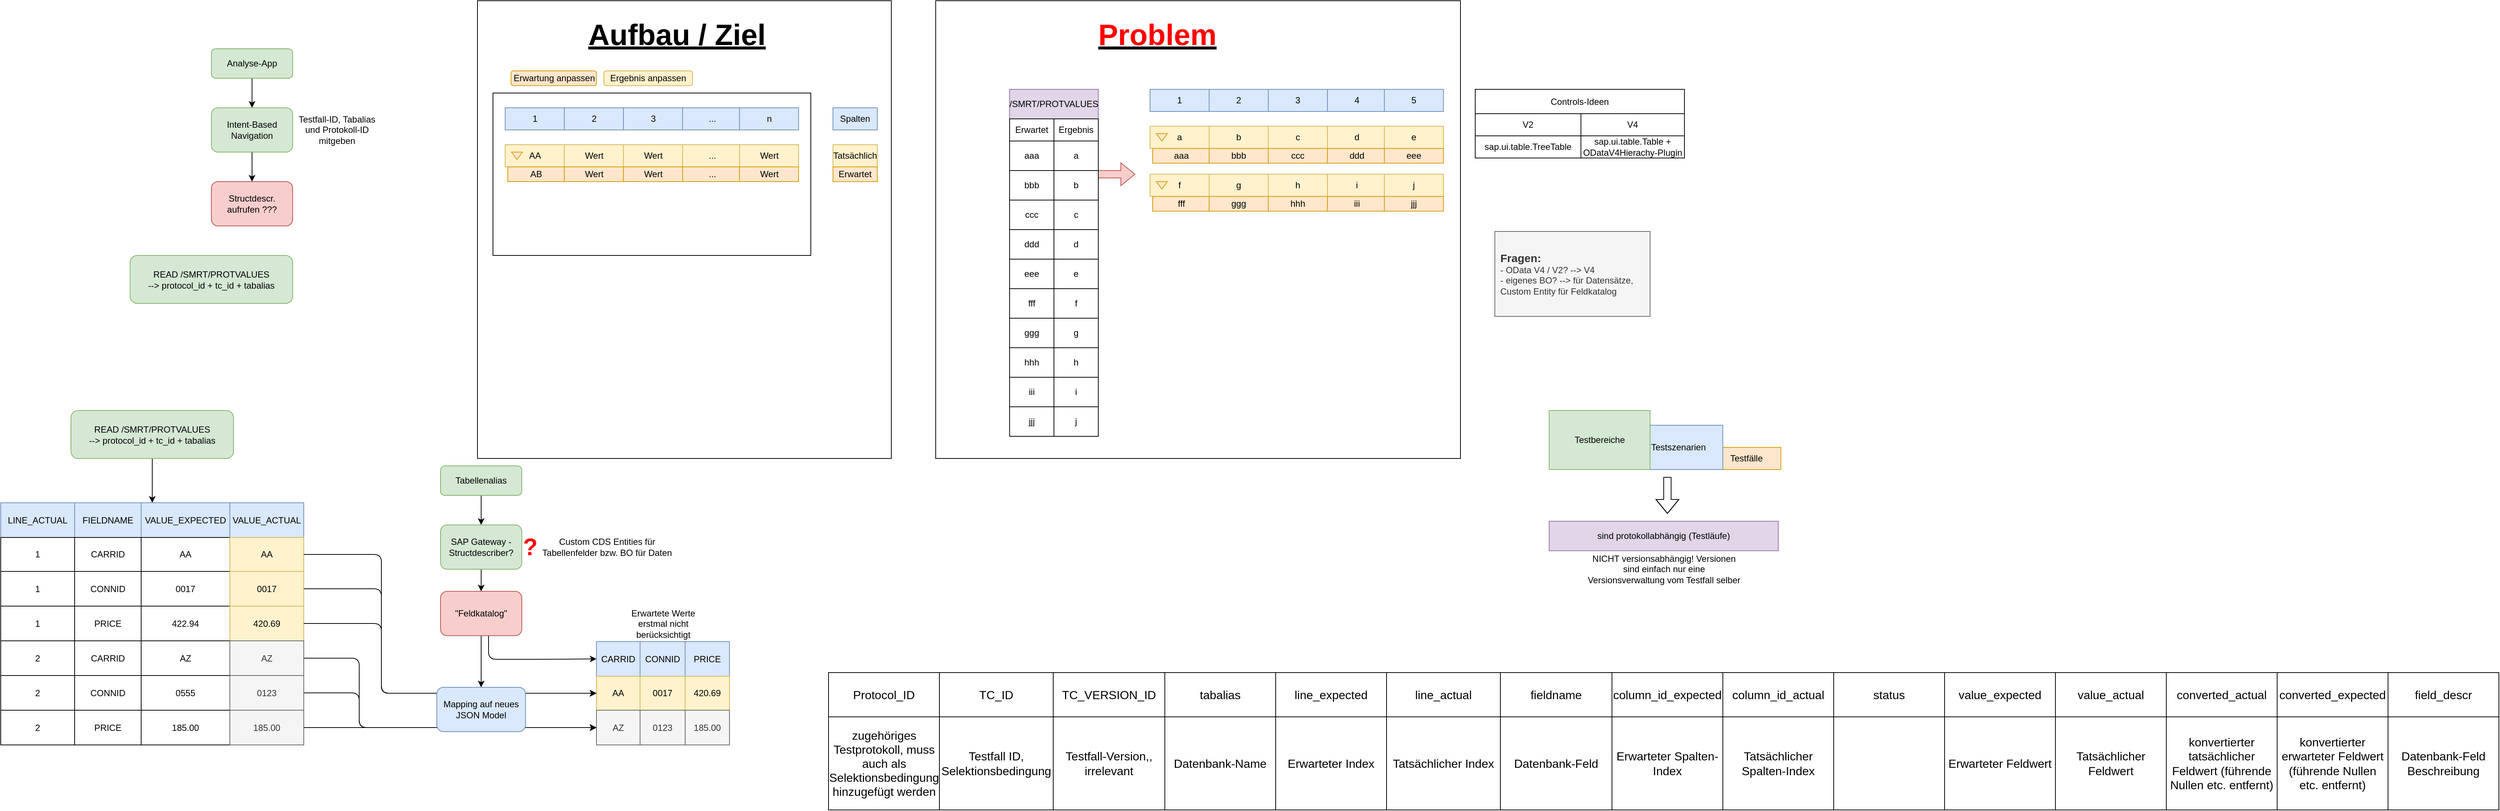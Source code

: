 <mxfile version="28.2.8">
  <diagram name="Seite-1" id="lBMEEyc_BJLMuaJKhjvF">
    <mxGraphModel dx="864" dy="454" grid="1" gridSize="10" guides="1" tooltips="1" connect="1" arrows="1" fold="1" page="1" pageScale="1" pageWidth="827" pageHeight="1169" math="0" shadow="0">
      <root>
        <mxCell id="0" />
        <mxCell id="1" parent="0" />
        <mxCell id="tQHxq5KzASbdz7qVQXqO-63" value="" style="rounded=0;whiteSpace=wrap;html=1;" parent="1" vertex="1">
          <mxGeometry x="1320" y="80" width="710" height="620" as="geometry" />
        </mxCell>
        <mxCell id="tQHxq5KzASbdz7qVQXqO-61" value="" style="rounded=0;whiteSpace=wrap;html=1;" parent="1" vertex="1">
          <mxGeometry x="700" y="80" width="560" height="620" as="geometry" />
        </mxCell>
        <mxCell id="nAWwZKMb3a22kS9MdofH-3" style="edgeStyle=orthogonalEdgeStyle;rounded=0;orthogonalLoop=1;jettySize=auto;html=1;" parent="1" source="nAWwZKMb3a22kS9MdofH-1" target="nAWwZKMb3a22kS9MdofH-2" edge="1">
          <mxGeometry relative="1" as="geometry" />
        </mxCell>
        <mxCell id="nAWwZKMb3a22kS9MdofH-1" value="Analyse-App" style="rounded=1;whiteSpace=wrap;html=1;fillColor=#d5e8d4;strokeColor=#82b366;" parent="1" vertex="1">
          <mxGeometry x="340" y="145" width="110" height="40" as="geometry" />
        </mxCell>
        <mxCell id="nAWwZKMb3a22kS9MdofH-5" style="edgeStyle=orthogonalEdgeStyle;rounded=0;orthogonalLoop=1;jettySize=auto;html=1;" parent="1" source="nAWwZKMb3a22kS9MdofH-2" target="nAWwZKMb3a22kS9MdofH-4" edge="1">
          <mxGeometry relative="1" as="geometry" />
        </mxCell>
        <mxCell id="nAWwZKMb3a22kS9MdofH-2" value="Intent-Based Navigation" style="rounded=1;whiteSpace=wrap;html=1;fillColor=#d5e8d4;strokeColor=#82b366;" parent="1" vertex="1">
          <mxGeometry x="340" y="225" width="110" height="60" as="geometry" />
        </mxCell>
        <mxCell id="nAWwZKMb3a22kS9MdofH-4" value="Structdescr. aufrufen ???" style="rounded=1;whiteSpace=wrap;html=1;fillColor=#f8cecc;strokeColor=#b85450;" parent="1" vertex="1">
          <mxGeometry x="340" y="325" width="110" height="60" as="geometry" />
        </mxCell>
        <mxCell id="nAWwZKMb3a22kS9MdofH-6" value="READ /SMRT/PROTVALUES&lt;div&gt;--&amp;gt; protocol_id + tc_id + tabalias&lt;/div&gt;" style="rounded=1;whiteSpace=wrap;html=1;fillColor=#d5e8d4;strokeColor=#82b366;" parent="1" vertex="1">
          <mxGeometry x="230" y="425" width="220" height="65" as="geometry" />
        </mxCell>
        <mxCell id="nAWwZKMb3a22kS9MdofH-8" value="" style="rounded=0;whiteSpace=wrap;html=1;" parent="1" vertex="1">
          <mxGeometry x="721" y="205" width="430" height="220" as="geometry" />
        </mxCell>
        <mxCell id="nAWwZKMb3a22kS9MdofH-9" value="1" style="rounded=0;whiteSpace=wrap;html=1;fillColor=#dae8fc;strokeColor=#6c8ebf;" parent="1" vertex="1">
          <mxGeometry x="737.5" y="225" width="80" height="30" as="geometry" />
        </mxCell>
        <mxCell id="nAWwZKMb3a22kS9MdofH-10" value="2" style="rounded=0;whiteSpace=wrap;html=1;fillColor=#dae8fc;strokeColor=#6c8ebf;" parent="1" vertex="1">
          <mxGeometry x="817.5" y="225" width="80" height="30" as="geometry" />
        </mxCell>
        <mxCell id="nAWwZKMb3a22kS9MdofH-11" value="3" style="rounded=0;whiteSpace=wrap;html=1;fillColor=#dae8fc;strokeColor=#6c8ebf;" parent="1" vertex="1">
          <mxGeometry x="897.5" y="225" width="80" height="30" as="geometry" />
        </mxCell>
        <mxCell id="nAWwZKMb3a22kS9MdofH-12" value="..." style="rounded=0;whiteSpace=wrap;html=1;fillColor=#dae8fc;strokeColor=#6c8ebf;" parent="1" vertex="1">
          <mxGeometry x="977.5" y="225" width="80" height="30" as="geometry" />
        </mxCell>
        <mxCell id="nAWwZKMb3a22kS9MdofH-13" value="n" style="rounded=0;whiteSpace=wrap;html=1;fillColor=#dae8fc;strokeColor=#6c8ebf;" parent="1" vertex="1">
          <mxGeometry x="1054.5" y="225" width="80" height="30" as="geometry" />
        </mxCell>
        <mxCell id="nAWwZKMb3a22kS9MdofH-14" value="Spalten" style="text;html=1;whiteSpace=wrap;strokeColor=#6c8ebf;fillColor=#dae8fc;align=center;verticalAlign=middle;rounded=0;" parent="1" vertex="1">
          <mxGeometry x="1181" y="225" width="60" height="30" as="geometry" />
        </mxCell>
        <mxCell id="nAWwZKMb3a22kS9MdofH-16" value="AA" style="rounded=0;whiteSpace=wrap;html=1;fillColor=#fff2cc;strokeColor=#d6b656;" parent="1" vertex="1">
          <mxGeometry x="737.5" y="275" width="80" height="30" as="geometry" />
        </mxCell>
        <mxCell id="nAWwZKMb3a22kS9MdofH-17" value="Wert" style="rounded=0;whiteSpace=wrap;html=1;fillColor=#fff2cc;strokeColor=#d6b656;" parent="1" vertex="1">
          <mxGeometry x="817.5" y="275" width="80" height="30" as="geometry" />
        </mxCell>
        <mxCell id="nAWwZKMb3a22kS9MdofH-18" value="Wert" style="rounded=0;whiteSpace=wrap;html=1;fillColor=#fff2cc;strokeColor=#d6b656;" parent="1" vertex="1">
          <mxGeometry x="897.5" y="275" width="80" height="30" as="geometry" />
        </mxCell>
        <mxCell id="nAWwZKMb3a22kS9MdofH-21" value="..." style="rounded=0;whiteSpace=wrap;html=1;fillColor=#fff2cc;strokeColor=#d6b656;" parent="1" vertex="1">
          <mxGeometry x="977.5" y="275" width="80" height="30" as="geometry" />
        </mxCell>
        <mxCell id="nAWwZKMb3a22kS9MdofH-22" value="Wert" style="rounded=0;whiteSpace=wrap;html=1;fillColor=#fff2cc;strokeColor=#d6b656;" parent="1" vertex="1">
          <mxGeometry x="1054.5" y="275" width="80" height="30" as="geometry" />
        </mxCell>
        <mxCell id="nAWwZKMb3a22kS9MdofH-24" value="AB" style="rounded=0;whiteSpace=wrap;html=1;fillColor=#ffe6cc;strokeColor=#d79b00;" parent="1" vertex="1">
          <mxGeometry x="741" y="305" width="76.5" height="20" as="geometry" />
        </mxCell>
        <mxCell id="nAWwZKMb3a22kS9MdofH-25" value="Wert" style="rounded=0;whiteSpace=wrap;html=1;fillColor=#ffe6cc;strokeColor=#d79b00;" parent="1" vertex="1">
          <mxGeometry x="817.5" y="305" width="80" height="20" as="geometry" />
        </mxCell>
        <mxCell id="nAWwZKMb3a22kS9MdofH-26" value="Wert" style="rounded=0;whiteSpace=wrap;html=1;fillColor=#ffe6cc;strokeColor=#d79b00;" parent="1" vertex="1">
          <mxGeometry x="897.5" y="305" width="80" height="20" as="geometry" />
        </mxCell>
        <mxCell id="nAWwZKMb3a22kS9MdofH-27" value="..." style="rounded=0;whiteSpace=wrap;html=1;fillColor=#ffe6cc;strokeColor=#d79b00;" parent="1" vertex="1">
          <mxGeometry x="977.5" y="305" width="80" height="20" as="geometry" />
        </mxCell>
        <mxCell id="nAWwZKMb3a22kS9MdofH-28" value="Wert" style="rounded=0;whiteSpace=wrap;html=1;fillColor=#ffe6cc;strokeColor=#d79b00;" parent="1" vertex="1">
          <mxGeometry x="1054.5" y="305" width="80" height="20" as="geometry" />
        </mxCell>
        <mxCell id="nAWwZKMb3a22kS9MdofH-29" value="" style="triangle;whiteSpace=wrap;html=1;rotation=90;fillColor=#ffe6cc;strokeColor=#d79b00;" parent="1" vertex="1">
          <mxGeometry x="748.5" y="282.5" width="10" height="15" as="geometry" />
        </mxCell>
        <mxCell id="nAWwZKMb3a22kS9MdofH-30" value="Tatsächlich" style="rounded=0;whiteSpace=wrap;html=1;fillColor=#fff2cc;strokeColor=#d6b656;" parent="1" vertex="1">
          <mxGeometry x="1181" y="275" width="60" height="30" as="geometry" />
        </mxCell>
        <mxCell id="nAWwZKMb3a22kS9MdofH-31" value="Erwartet" style="rounded=0;whiteSpace=wrap;html=1;fillColor=#ffe6cc;strokeColor=#d79b00;" parent="1" vertex="1">
          <mxGeometry x="1181" y="305" width="60" height="20" as="geometry" />
        </mxCell>
        <mxCell id="Tf0pKiQDm-MoqfeCtS7O-1" value="Erwartung anpassen" style="rounded=1;whiteSpace=wrap;html=1;fillColor=#ffe6cc;strokeColor=#d79b00;" parent="1" vertex="1">
          <mxGeometry x="745.5" y="175" width="115.5" height="20" as="geometry" />
        </mxCell>
        <mxCell id="Tf0pKiQDm-MoqfeCtS7O-2" value="Ergebnis anpassen" style="rounded=1;whiteSpace=wrap;html=1;fillColor=#fff2cc;strokeColor=#d6b656;" parent="1" vertex="1">
          <mxGeometry x="871" y="175" width="120" height="20" as="geometry" />
        </mxCell>
        <mxCell id="tQHxq5KzASbdz7qVQXqO-1" value="Testfälle" style="rounded=0;whiteSpace=wrap;html=1;fillColor=#ffe6cc;strokeColor=#d79b00;" parent="1" vertex="1">
          <mxGeometry x="2370" y="685" width="93.5" height="30" as="geometry" />
        </mxCell>
        <mxCell id="tQHxq5KzASbdz7qVQXqO-2" value="Testszenarien" style="rounded=0;whiteSpace=wrap;html=1;fillColor=#dae8fc;strokeColor=#6c8ebf;" parent="1" vertex="1">
          <mxGeometry x="2265" y="655" width="120" height="60" as="geometry" />
        </mxCell>
        <mxCell id="tQHxq5KzASbdz7qVQXqO-3" value="Testbereiche" style="rounded=0;whiteSpace=wrap;html=1;labelPosition=center;verticalLabelPosition=middle;align=center;verticalAlign=middle;fillColor=#d5e8d4;strokeColor=#82b366;" parent="1" vertex="1">
          <mxGeometry x="2150" y="635" width="136.5" height="80" as="geometry" />
        </mxCell>
        <mxCell id="tQHxq5KzASbdz7qVQXqO-4" value="sind protokollabhängig (Testläufe)" style="rounded=0;whiteSpace=wrap;html=1;fillColor=#e1d5e7;strokeColor=#9673a6;" parent="1" vertex="1">
          <mxGeometry x="2150" y="785" width="310" height="40" as="geometry" />
        </mxCell>
        <mxCell id="tQHxq5KzASbdz7qVQXqO-6" value="" style="shape=flexArrow;endArrow=classic;html=1;rounded=0;" parent="1" edge="1">
          <mxGeometry width="50" height="50" relative="1" as="geometry">
            <mxPoint x="2310" y="725" as="sourcePoint" />
            <mxPoint x="2310" y="775" as="targetPoint" />
            <Array as="points">
              <mxPoint x="2310" y="745" />
            </Array>
          </mxGeometry>
        </mxCell>
        <mxCell id="tQHxq5KzASbdz7qVQXqO-7" value="Testfall-ID, Tabalias und Protokoll-ID mitgeben" style="text;html=1;whiteSpace=wrap;strokeColor=none;fillColor=none;align=center;verticalAlign=middle;rounded=0;" parent="1" vertex="1">
          <mxGeometry x="450" y="235" width="120" height="40" as="geometry" />
        </mxCell>
        <mxCell id="tQHxq5KzASbdz7qVQXqO-13" value="aaa" style="rounded=0;whiteSpace=wrap;html=1;" parent="1" vertex="1">
          <mxGeometry x="1420" y="270" width="60" height="40" as="geometry" />
        </mxCell>
        <mxCell id="tQHxq5KzASbdz7qVQXqO-23" value="/SMRT/PROTVALUES" style="rounded=0;whiteSpace=wrap;html=1;fillColor=#e1d5e7;strokeColor=#9673a6;" parent="1" vertex="1">
          <mxGeometry x="1420" y="200" width="120" height="40" as="geometry" />
        </mxCell>
        <mxCell id="tQHxq5KzASbdz7qVQXqO-24" value="1" style="rounded=0;whiteSpace=wrap;html=1;fillColor=#dae8fc;strokeColor=#6c8ebf;" parent="1" vertex="1">
          <mxGeometry x="1610" y="200" width="80" height="30" as="geometry" />
        </mxCell>
        <mxCell id="tQHxq5KzASbdz7qVQXqO-25" value="2" style="rounded=0;whiteSpace=wrap;html=1;fillColor=#dae8fc;strokeColor=#6c8ebf;" parent="1" vertex="1">
          <mxGeometry x="1690" y="200" width="80" height="30" as="geometry" />
        </mxCell>
        <mxCell id="tQHxq5KzASbdz7qVQXqO-26" value="3" style="rounded=0;whiteSpace=wrap;html=1;fillColor=#dae8fc;strokeColor=#6c8ebf;" parent="1" vertex="1">
          <mxGeometry x="1770" y="200" width="80" height="30" as="geometry" />
        </mxCell>
        <mxCell id="tQHxq5KzASbdz7qVQXqO-27" value="4" style="rounded=0;whiteSpace=wrap;html=1;fillColor=#dae8fc;strokeColor=#6c8ebf;" parent="1" vertex="1">
          <mxGeometry x="1850" y="200" width="80" height="30" as="geometry" />
        </mxCell>
        <mxCell id="tQHxq5KzASbdz7qVQXqO-28" value="5" style="rounded=0;whiteSpace=wrap;html=1;fillColor=#dae8fc;strokeColor=#6c8ebf;" parent="1" vertex="1">
          <mxGeometry x="1927" y="200" width="80" height="30" as="geometry" />
        </mxCell>
        <mxCell id="tQHxq5KzASbdz7qVQXqO-29" value="a" style="rounded=0;whiteSpace=wrap;html=1;fillColor=#fff2cc;strokeColor=#d6b656;" parent="1" vertex="1">
          <mxGeometry x="1610" y="250" width="80" height="30" as="geometry" />
        </mxCell>
        <mxCell id="tQHxq5KzASbdz7qVQXqO-30" value="b" style="rounded=0;whiteSpace=wrap;html=1;fillColor=#fff2cc;strokeColor=#d6b656;" parent="1" vertex="1">
          <mxGeometry x="1690" y="250" width="80" height="30" as="geometry" />
        </mxCell>
        <mxCell id="tQHxq5KzASbdz7qVQXqO-31" value="c" style="rounded=0;whiteSpace=wrap;html=1;fillColor=#fff2cc;strokeColor=#d6b656;" parent="1" vertex="1">
          <mxGeometry x="1770" y="250" width="80" height="30" as="geometry" />
        </mxCell>
        <mxCell id="tQHxq5KzASbdz7qVQXqO-32" value="d" style="rounded=0;whiteSpace=wrap;html=1;fillColor=#fff2cc;strokeColor=#d6b656;" parent="1" vertex="1">
          <mxGeometry x="1850" y="250" width="80" height="30" as="geometry" />
        </mxCell>
        <mxCell id="tQHxq5KzASbdz7qVQXqO-33" value="e" style="rounded=0;whiteSpace=wrap;html=1;fillColor=#fff2cc;strokeColor=#d6b656;" parent="1" vertex="1">
          <mxGeometry x="1927" y="250" width="80" height="30" as="geometry" />
        </mxCell>
        <mxCell id="tQHxq5KzASbdz7qVQXqO-34" value="aaa" style="rounded=0;whiteSpace=wrap;html=1;fillColor=#ffe6cc;strokeColor=#d79b00;" parent="1" vertex="1">
          <mxGeometry x="1613.5" y="280" width="76.5" height="20" as="geometry" />
        </mxCell>
        <mxCell id="tQHxq5KzASbdz7qVQXqO-35" value="bbb" style="rounded=0;whiteSpace=wrap;html=1;fillColor=#ffe6cc;strokeColor=#d79b00;" parent="1" vertex="1">
          <mxGeometry x="1690" y="280" width="80" height="20" as="geometry" />
        </mxCell>
        <mxCell id="tQHxq5KzASbdz7qVQXqO-36" value="ccc" style="rounded=0;whiteSpace=wrap;html=1;fillColor=#ffe6cc;strokeColor=#d79b00;" parent="1" vertex="1">
          <mxGeometry x="1770" y="280" width="80" height="20" as="geometry" />
        </mxCell>
        <mxCell id="tQHxq5KzASbdz7qVQXqO-37" value="ddd" style="rounded=0;whiteSpace=wrap;html=1;fillColor=#ffe6cc;strokeColor=#d79b00;" parent="1" vertex="1">
          <mxGeometry x="1850" y="280" width="80" height="20" as="geometry" />
        </mxCell>
        <mxCell id="tQHxq5KzASbdz7qVQXqO-38" value="eee" style="rounded=0;whiteSpace=wrap;html=1;fillColor=#ffe6cc;strokeColor=#d79b00;" parent="1" vertex="1">
          <mxGeometry x="1927" y="280" width="80" height="20" as="geometry" />
        </mxCell>
        <mxCell id="tQHxq5KzASbdz7qVQXqO-39" value="" style="triangle;whiteSpace=wrap;html=1;rotation=90;fillColor=#ffe6cc;strokeColor=#d79b00;" parent="1" vertex="1">
          <mxGeometry x="1621" y="257.5" width="10" height="15" as="geometry" />
        </mxCell>
        <mxCell id="tQHxq5KzASbdz7qVQXqO-40" value="f" style="rounded=0;whiteSpace=wrap;html=1;fillColor=#fff2cc;strokeColor=#d6b656;" parent="1" vertex="1">
          <mxGeometry x="1610" y="315" width="80" height="30" as="geometry" />
        </mxCell>
        <mxCell id="tQHxq5KzASbdz7qVQXqO-41" value="g" style="rounded=0;whiteSpace=wrap;html=1;fillColor=#fff2cc;strokeColor=#d6b656;" parent="1" vertex="1">
          <mxGeometry x="1690" y="315" width="80" height="30" as="geometry" />
        </mxCell>
        <mxCell id="tQHxq5KzASbdz7qVQXqO-42" value="h" style="rounded=0;whiteSpace=wrap;html=1;fillColor=#fff2cc;strokeColor=#d6b656;" parent="1" vertex="1">
          <mxGeometry x="1770" y="315" width="80" height="30" as="geometry" />
        </mxCell>
        <mxCell id="tQHxq5KzASbdz7qVQXqO-43" value="i" style="rounded=0;whiteSpace=wrap;html=1;fillColor=#fff2cc;strokeColor=#d6b656;" parent="1" vertex="1">
          <mxGeometry x="1850" y="315" width="80" height="30" as="geometry" />
        </mxCell>
        <mxCell id="tQHxq5KzASbdz7qVQXqO-44" value="j" style="rounded=0;whiteSpace=wrap;html=1;fillColor=#fff2cc;strokeColor=#d6b656;" parent="1" vertex="1">
          <mxGeometry x="1927" y="315" width="80" height="30" as="geometry" />
        </mxCell>
        <mxCell id="tQHxq5KzASbdz7qVQXqO-45" value="fff" style="rounded=0;whiteSpace=wrap;html=1;fillColor=#ffe6cc;strokeColor=#d79b00;" parent="1" vertex="1">
          <mxGeometry x="1613.5" y="345" width="76.5" height="20" as="geometry" />
        </mxCell>
        <mxCell id="tQHxq5KzASbdz7qVQXqO-46" value="ggg" style="rounded=0;whiteSpace=wrap;html=1;fillColor=#ffe6cc;strokeColor=#d79b00;" parent="1" vertex="1">
          <mxGeometry x="1690" y="345" width="80" height="20" as="geometry" />
        </mxCell>
        <mxCell id="tQHxq5KzASbdz7qVQXqO-47" value="hhh" style="rounded=0;whiteSpace=wrap;html=1;fillColor=#ffe6cc;strokeColor=#d79b00;" parent="1" vertex="1">
          <mxGeometry x="1770" y="345" width="80" height="20" as="geometry" />
        </mxCell>
        <mxCell id="tQHxq5KzASbdz7qVQXqO-48" value="iii" style="rounded=0;whiteSpace=wrap;html=1;fillColor=#ffe6cc;strokeColor=#d79b00;" parent="1" vertex="1">
          <mxGeometry x="1850" y="345" width="80" height="20" as="geometry" />
        </mxCell>
        <mxCell id="tQHxq5KzASbdz7qVQXqO-49" value="jjj" style="rounded=0;whiteSpace=wrap;html=1;fillColor=#ffe6cc;strokeColor=#d79b00;" parent="1" vertex="1">
          <mxGeometry x="1927" y="345" width="80" height="20" as="geometry" />
        </mxCell>
        <mxCell id="tQHxq5KzASbdz7qVQXqO-50" value="" style="triangle;whiteSpace=wrap;html=1;rotation=90;fillColor=#ffe6cc;strokeColor=#d79b00;" parent="1" vertex="1">
          <mxGeometry x="1621" y="322.5" width="10" height="15" as="geometry" />
        </mxCell>
        <mxCell id="tQHxq5KzASbdz7qVQXqO-51" value="" style="shape=flexArrow;endArrow=classic;html=1;rounded=0;fillColor=#f8cecc;strokeColor=#b85450;" parent="1" edge="1">
          <mxGeometry width="50" height="50" relative="1" as="geometry">
            <mxPoint x="1530" y="315" as="sourcePoint" />
            <mxPoint x="1590" y="315" as="targetPoint" />
          </mxGeometry>
        </mxCell>
        <mxCell id="tQHxq5KzASbdz7qVQXqO-53" value="&lt;b&gt;&lt;u&gt;Aufbau / Ziel&lt;/u&gt;&lt;/b&gt;" style="text;html=1;whiteSpace=wrap;strokeColor=none;fillColor=none;align=center;verticalAlign=middle;rounded=0;fontSize=40;" parent="1" vertex="1">
          <mxGeometry x="840" y="90" width="260" height="70" as="geometry" />
        </mxCell>
        <mxCell id="tQHxq5KzASbdz7qVQXqO-57" value="NICHT versionsabhängig! Versionen sind einfach nur eine Versionsverwaltung vom Testfall selber" style="text;html=1;whiteSpace=wrap;strokeColor=none;fillColor=none;align=center;verticalAlign=middle;rounded=0;" parent="1" vertex="1">
          <mxGeometry x="2198.5" y="825" width="213" height="50" as="geometry" />
        </mxCell>
        <mxCell id="tQHxq5KzASbdz7qVQXqO-62" value="&lt;b&gt;&lt;u&gt;&lt;font style=&quot;color: rgb(255, 0, 0);&quot;&gt;Problem&lt;/font&gt;&lt;/u&gt;&lt;/b&gt;" style="text;html=1;whiteSpace=wrap;strokeColor=none;fillColor=none;align=center;verticalAlign=middle;rounded=0;fontSize=40;" parent="1" vertex="1">
          <mxGeometry x="1490" y="90" width="260" height="70" as="geometry" />
        </mxCell>
        <mxCell id="dm4QpjcQpoRG3GsXEh8C-5" value="a" style="rounded=0;whiteSpace=wrap;html=1;" parent="1" vertex="1">
          <mxGeometry x="1480" y="270" width="60" height="40" as="geometry" />
        </mxCell>
        <mxCell id="dm4QpjcQpoRG3GsXEh8C-6" value="bbb" style="rounded=0;whiteSpace=wrap;html=1;" parent="1" vertex="1">
          <mxGeometry x="1420" y="310" width="60" height="40" as="geometry" />
        </mxCell>
        <mxCell id="dm4QpjcQpoRG3GsXEh8C-7" value="b" style="rounded=0;whiteSpace=wrap;html=1;" parent="1" vertex="1">
          <mxGeometry x="1480" y="310" width="60" height="40" as="geometry" />
        </mxCell>
        <mxCell id="dm4QpjcQpoRG3GsXEh8C-8" value="ccc" style="rounded=0;whiteSpace=wrap;html=1;" parent="1" vertex="1">
          <mxGeometry x="1420" y="350" width="60" height="40" as="geometry" />
        </mxCell>
        <mxCell id="dm4QpjcQpoRG3GsXEh8C-9" value="c" style="rounded=0;whiteSpace=wrap;html=1;" parent="1" vertex="1">
          <mxGeometry x="1480" y="350" width="60" height="40" as="geometry" />
        </mxCell>
        <mxCell id="dm4QpjcQpoRG3GsXEh8C-10" value="ddd" style="rounded=0;whiteSpace=wrap;html=1;" parent="1" vertex="1">
          <mxGeometry x="1420" y="390" width="60" height="40" as="geometry" />
        </mxCell>
        <mxCell id="dm4QpjcQpoRG3GsXEh8C-11" value="d" style="rounded=0;whiteSpace=wrap;html=1;" parent="1" vertex="1">
          <mxGeometry x="1480" y="390" width="60" height="40" as="geometry" />
        </mxCell>
        <mxCell id="dm4QpjcQpoRG3GsXEh8C-12" value="eee" style="rounded=0;whiteSpace=wrap;html=1;" parent="1" vertex="1">
          <mxGeometry x="1420" y="430" width="60" height="40" as="geometry" />
        </mxCell>
        <mxCell id="dm4QpjcQpoRG3GsXEh8C-13" value="e" style="rounded=0;whiteSpace=wrap;html=1;" parent="1" vertex="1">
          <mxGeometry x="1480" y="430" width="60" height="40" as="geometry" />
        </mxCell>
        <mxCell id="dm4QpjcQpoRG3GsXEh8C-14" value="fff" style="rounded=0;whiteSpace=wrap;html=1;" parent="1" vertex="1">
          <mxGeometry x="1420" y="470" width="60" height="40" as="geometry" />
        </mxCell>
        <mxCell id="dm4QpjcQpoRG3GsXEh8C-15" value="f" style="rounded=0;whiteSpace=wrap;html=1;" parent="1" vertex="1">
          <mxGeometry x="1480" y="470" width="60" height="40" as="geometry" />
        </mxCell>
        <mxCell id="dm4QpjcQpoRG3GsXEh8C-16" value="ggg" style="rounded=0;whiteSpace=wrap;html=1;" parent="1" vertex="1">
          <mxGeometry x="1420" y="510" width="60" height="40" as="geometry" />
        </mxCell>
        <mxCell id="dm4QpjcQpoRG3GsXEh8C-17" value="g" style="rounded=0;whiteSpace=wrap;html=1;" parent="1" vertex="1">
          <mxGeometry x="1480" y="510" width="60" height="40" as="geometry" />
        </mxCell>
        <mxCell id="dm4QpjcQpoRG3GsXEh8C-18" value="hhh" style="rounded=0;whiteSpace=wrap;html=1;" parent="1" vertex="1">
          <mxGeometry x="1420" y="550" width="60" height="40" as="geometry" />
        </mxCell>
        <mxCell id="dm4QpjcQpoRG3GsXEh8C-19" value="h" style="rounded=0;whiteSpace=wrap;html=1;" parent="1" vertex="1">
          <mxGeometry x="1480" y="550" width="60" height="40" as="geometry" />
        </mxCell>
        <mxCell id="dm4QpjcQpoRG3GsXEh8C-20" value="iii" style="rounded=0;whiteSpace=wrap;html=1;" parent="1" vertex="1">
          <mxGeometry x="1420" y="590" width="60" height="40" as="geometry" />
        </mxCell>
        <mxCell id="dm4QpjcQpoRG3GsXEh8C-21" value="i" style="rounded=0;whiteSpace=wrap;html=1;" parent="1" vertex="1">
          <mxGeometry x="1480" y="590" width="60" height="40" as="geometry" />
        </mxCell>
        <mxCell id="dm4QpjcQpoRG3GsXEh8C-22" value="jjj" style="rounded=0;whiteSpace=wrap;html=1;" parent="1" vertex="1">
          <mxGeometry x="1420" y="630" width="60" height="40" as="geometry" />
        </mxCell>
        <mxCell id="dm4QpjcQpoRG3GsXEh8C-23" value="j" style="rounded=0;whiteSpace=wrap;html=1;" parent="1" vertex="1">
          <mxGeometry x="1480" y="630" width="60" height="40" as="geometry" />
        </mxCell>
        <mxCell id="dm4QpjcQpoRG3GsXEh8C-24" value="Erwartet" style="rounded=0;whiteSpace=wrap;html=1;" parent="1" vertex="1">
          <mxGeometry x="1420" y="240" width="60" height="30" as="geometry" />
        </mxCell>
        <mxCell id="dm4QpjcQpoRG3GsXEh8C-25" value="Ergebnis" style="rounded=0;whiteSpace=wrap;html=1;" parent="1" vertex="1">
          <mxGeometry x="1480" y="240" width="60" height="30" as="geometry" />
        </mxCell>
        <mxCell id="dm4QpjcQpoRG3GsXEh8C-27" value="Controls-Ideen" style="rounded=0;whiteSpace=wrap;html=1;direction=south;" parent="1" vertex="1">
          <mxGeometry x="2050" y="200" width="283" height="33" as="geometry" />
        </mxCell>
        <mxCell id="dm4QpjcQpoRG3GsXEh8C-29" value="V2" style="rounded=0;whiteSpace=wrap;html=1;" parent="1" vertex="1">
          <mxGeometry x="2050" y="233" width="143" height="30" as="geometry" />
        </mxCell>
        <mxCell id="dm4QpjcQpoRG3GsXEh8C-30" value="V4" style="rounded=0;whiteSpace=wrap;html=1;" parent="1" vertex="1">
          <mxGeometry x="2193" y="233" width="140" height="30" as="geometry" />
        </mxCell>
        <mxCell id="dm4QpjcQpoRG3GsXEh8C-32" value="sap.ui.table.TreeTable" style="rounded=0;whiteSpace=wrap;html=1;" parent="1" vertex="1">
          <mxGeometry x="2050" y="263" width="143" height="30" as="geometry" />
        </mxCell>
        <mxCell id="dm4QpjcQpoRG3GsXEh8C-33" value="sap.ui.table.Table + ODataV4Hierachy-Plugin" style="rounded=0;whiteSpace=wrap;html=1;" parent="1" vertex="1">
          <mxGeometry x="2193" y="263" width="140" height="30" as="geometry" />
        </mxCell>
        <mxCell id="dm4QpjcQpoRG3GsXEh8C-35" value="&lt;b&gt;&lt;font style=&quot;font-size: 15px;&quot;&gt;Fragen:&lt;/font&gt;&lt;/b&gt;&lt;div&gt;- OData V4 / V2? --&amp;gt; V4&lt;/div&gt;&lt;div&gt;- eigenes BO? --&amp;gt; für Datensätze, Custom Entity für Feldkatalog&lt;/div&gt;" style="text;html=1;whiteSpace=wrap;align=left;verticalAlign=middle;rounded=0;spacingLeft=5;fillColor=#f5f5f5;fontColor=#333333;strokeColor=#666666;" parent="1" vertex="1">
          <mxGeometry x="2076.5" y="392.5" width="210" height="115" as="geometry" />
        </mxCell>
        <mxCell id="dm4QpjcQpoRG3GsXEh8C-40" value="" style="childLayout=tableLayout;recursiveResize=0;shadow=0;fillColor=none;" parent="1" vertex="1">
          <mxGeometry x="55" y="760" width="410" height="328" as="geometry" />
        </mxCell>
        <mxCell id="dm4QpjcQpoRG3GsXEh8C-41" value="" style="shape=tableRow;horizontal=0;startSize=0;swimlaneHead=0;swimlaneBody=0;top=0;left=0;bottom=0;right=0;dropTarget=0;collapsible=0;recursiveResize=0;expand=0;fontStyle=0;fillColor=#dae8fc;strokeColor=#6c8ebf;" parent="dm4QpjcQpoRG3GsXEh8C-40" vertex="1">
          <mxGeometry width="410" height="47" as="geometry" />
        </mxCell>
        <mxCell id="dm4QpjcQpoRG3GsXEh8C-42" value="LINE_ACTUAL" style="connectable=0;recursiveResize=0;strokeColor=#6c8ebf;fillColor=#dae8fc;align=center;whiteSpace=wrap;html=1;" parent="dm4QpjcQpoRG3GsXEh8C-41" vertex="1">
          <mxGeometry width="100" height="47" as="geometry">
            <mxRectangle width="100" height="47" as="alternateBounds" />
          </mxGeometry>
        </mxCell>
        <mxCell id="dm4QpjcQpoRG3GsXEh8C-43" value="FIELDNAME" style="connectable=0;recursiveResize=0;strokeColor=#6c8ebf;fillColor=#dae8fc;align=center;whiteSpace=wrap;html=1;" parent="dm4QpjcQpoRG3GsXEh8C-41" vertex="1">
          <mxGeometry x="100" width="90" height="47" as="geometry">
            <mxRectangle width="90" height="47" as="alternateBounds" />
          </mxGeometry>
        </mxCell>
        <mxCell id="dm4QpjcQpoRG3GsXEh8C-44" value="VALUE_EXPECTED" style="connectable=0;recursiveResize=0;strokeColor=#6c8ebf;fillColor=#dae8fc;align=center;whiteSpace=wrap;html=1;" parent="dm4QpjcQpoRG3GsXEh8C-41" vertex="1">
          <mxGeometry x="190" width="120" height="47" as="geometry">
            <mxRectangle width="120" height="47" as="alternateBounds" />
          </mxGeometry>
        </mxCell>
        <mxCell id="dm4QpjcQpoRG3GsXEh8C-53" value="VALUE_ACTUAL" style="connectable=0;recursiveResize=0;strokeColor=#6c8ebf;fillColor=#dae8fc;align=center;whiteSpace=wrap;html=1;" parent="dm4QpjcQpoRG3GsXEh8C-41" vertex="1">
          <mxGeometry x="310" width="100" height="47" as="geometry">
            <mxRectangle width="100" height="47" as="alternateBounds" />
          </mxGeometry>
        </mxCell>
        <mxCell id="dm4QpjcQpoRG3GsXEh8C-45" style="shape=tableRow;horizontal=0;startSize=0;swimlaneHead=0;swimlaneBody=0;top=0;left=0;bottom=0;right=0;dropTarget=0;collapsible=0;recursiveResize=0;expand=0;fontStyle=0;fillColor=#fff2cc;strokeColor=#d6b656;" parent="dm4QpjcQpoRG3GsXEh8C-40" vertex="1">
          <mxGeometry y="47" width="410" height="46" as="geometry" />
        </mxCell>
        <mxCell id="dm4QpjcQpoRG3GsXEh8C-46" value="1" style="connectable=0;recursiveResize=0;align=center;whiteSpace=wrap;html=1;" parent="dm4QpjcQpoRG3GsXEh8C-45" vertex="1">
          <mxGeometry width="100" height="46" as="geometry">
            <mxRectangle width="100" height="46" as="alternateBounds" />
          </mxGeometry>
        </mxCell>
        <mxCell id="dm4QpjcQpoRG3GsXEh8C-47" value="CARRID" style="connectable=0;recursiveResize=0;align=center;whiteSpace=wrap;html=1;" parent="dm4QpjcQpoRG3GsXEh8C-45" vertex="1">
          <mxGeometry x="100" width="90" height="46" as="geometry">
            <mxRectangle width="90" height="46" as="alternateBounds" />
          </mxGeometry>
        </mxCell>
        <mxCell id="dm4QpjcQpoRG3GsXEh8C-48" value="AA" style="connectable=0;recursiveResize=0;align=center;whiteSpace=wrap;html=1;" parent="dm4QpjcQpoRG3GsXEh8C-45" vertex="1">
          <mxGeometry x="190" width="120" height="46" as="geometry">
            <mxRectangle width="120" height="46" as="alternateBounds" />
          </mxGeometry>
        </mxCell>
        <mxCell id="dm4QpjcQpoRG3GsXEh8C-54" value="AA" style="connectable=0;recursiveResize=0;strokeColor=#d6b656;fillColor=#fff2cc;align=center;whiteSpace=wrap;html=1;" parent="dm4QpjcQpoRG3GsXEh8C-45" vertex="1">
          <mxGeometry x="310" width="100" height="46" as="geometry">
            <mxRectangle width="100" height="46" as="alternateBounds" />
          </mxGeometry>
        </mxCell>
        <mxCell id="dm4QpjcQpoRG3GsXEh8C-49" style="shape=tableRow;horizontal=0;startSize=0;swimlaneHead=0;swimlaneBody=0;top=0;left=0;bottom=0;right=0;dropTarget=0;collapsible=0;recursiveResize=0;expand=0;fontStyle=0;fillColor=#fff2cc;strokeColor=#d6b656;" parent="dm4QpjcQpoRG3GsXEh8C-40" vertex="1">
          <mxGeometry y="93" width="410" height="47" as="geometry" />
        </mxCell>
        <mxCell id="dm4QpjcQpoRG3GsXEh8C-50" value="1" style="connectable=0;recursiveResize=0;align=center;whiteSpace=wrap;html=1;" parent="dm4QpjcQpoRG3GsXEh8C-49" vertex="1">
          <mxGeometry width="100" height="47" as="geometry">
            <mxRectangle width="100" height="47" as="alternateBounds" />
          </mxGeometry>
        </mxCell>
        <mxCell id="dm4QpjcQpoRG3GsXEh8C-51" value="CONNID" style="connectable=0;recursiveResize=0;align=center;whiteSpace=wrap;html=1;" parent="dm4QpjcQpoRG3GsXEh8C-49" vertex="1">
          <mxGeometry x="100" width="90" height="47" as="geometry">
            <mxRectangle width="90" height="47" as="alternateBounds" />
          </mxGeometry>
        </mxCell>
        <mxCell id="dm4QpjcQpoRG3GsXEh8C-52" value="0017" style="connectable=0;recursiveResize=0;align=center;whiteSpace=wrap;html=1;" parent="dm4QpjcQpoRG3GsXEh8C-49" vertex="1">
          <mxGeometry x="190" width="120" height="47" as="geometry">
            <mxRectangle width="120" height="47" as="alternateBounds" />
          </mxGeometry>
        </mxCell>
        <mxCell id="dm4QpjcQpoRG3GsXEh8C-55" value="0017" style="connectable=0;recursiveResize=0;strokeColor=#d6b656;fillColor=#fff2cc;align=center;whiteSpace=wrap;html=1;" parent="dm4QpjcQpoRG3GsXEh8C-49" vertex="1">
          <mxGeometry x="310" width="100" height="47" as="geometry">
            <mxRectangle width="100" height="47" as="alternateBounds" />
          </mxGeometry>
        </mxCell>
        <mxCell id="dm4QpjcQpoRG3GsXEh8C-62" style="shape=tableRow;horizontal=0;startSize=0;swimlaneHead=0;swimlaneBody=0;top=0;left=0;bottom=0;right=0;dropTarget=0;collapsible=0;recursiveResize=0;expand=0;fontStyle=0;fillColor=#fff2cc;strokeColor=#d6b656;" parent="dm4QpjcQpoRG3GsXEh8C-40" vertex="1">
          <mxGeometry y="140" width="410" height="47" as="geometry" />
        </mxCell>
        <mxCell id="dm4QpjcQpoRG3GsXEh8C-63" value="1" style="connectable=0;recursiveResize=0;align=center;whiteSpace=wrap;html=1;" parent="dm4QpjcQpoRG3GsXEh8C-62" vertex="1">
          <mxGeometry width="100" height="47" as="geometry">
            <mxRectangle width="100" height="47" as="alternateBounds" />
          </mxGeometry>
        </mxCell>
        <mxCell id="dm4QpjcQpoRG3GsXEh8C-64" value="PRICE" style="connectable=0;recursiveResize=0;align=center;whiteSpace=wrap;html=1;" parent="dm4QpjcQpoRG3GsXEh8C-62" vertex="1">
          <mxGeometry x="100" width="90" height="47" as="geometry">
            <mxRectangle width="90" height="47" as="alternateBounds" />
          </mxGeometry>
        </mxCell>
        <mxCell id="dm4QpjcQpoRG3GsXEh8C-65" value="422.94" style="connectable=0;recursiveResize=0;align=center;whiteSpace=wrap;html=1;" parent="dm4QpjcQpoRG3GsXEh8C-62" vertex="1">
          <mxGeometry x="190" width="120" height="47" as="geometry">
            <mxRectangle width="120" height="47" as="alternateBounds" />
          </mxGeometry>
        </mxCell>
        <mxCell id="dm4QpjcQpoRG3GsXEh8C-66" value="420.69" style="connectable=0;recursiveResize=0;strokeColor=#d6b656;fillColor=#fff2cc;align=center;whiteSpace=wrap;html=1;" parent="dm4QpjcQpoRG3GsXEh8C-62" vertex="1">
          <mxGeometry x="310" width="100" height="47" as="geometry">
            <mxRectangle width="100" height="47" as="alternateBounds" />
          </mxGeometry>
        </mxCell>
        <mxCell id="dm4QpjcQpoRG3GsXEh8C-69" style="shape=tableRow;horizontal=0;startSize=0;swimlaneHead=0;swimlaneBody=0;top=0;left=0;bottom=0;right=0;dropTarget=0;collapsible=0;recursiveResize=0;expand=0;fontStyle=0;fillColor=#f5f5f5;strokeColor=#666666;fontColor=#333333;" parent="dm4QpjcQpoRG3GsXEh8C-40" vertex="1">
          <mxGeometry y="187" width="410" height="47" as="geometry" />
        </mxCell>
        <mxCell id="dm4QpjcQpoRG3GsXEh8C-70" value="2" style="connectable=0;recursiveResize=0;align=center;whiteSpace=wrap;html=1;" parent="dm4QpjcQpoRG3GsXEh8C-69" vertex="1">
          <mxGeometry width="100" height="47" as="geometry">
            <mxRectangle width="100" height="47" as="alternateBounds" />
          </mxGeometry>
        </mxCell>
        <mxCell id="dm4QpjcQpoRG3GsXEh8C-71" value="CARRID" style="connectable=0;recursiveResize=0;align=center;whiteSpace=wrap;html=1;" parent="dm4QpjcQpoRG3GsXEh8C-69" vertex="1">
          <mxGeometry x="100" width="90" height="47" as="geometry">
            <mxRectangle width="90" height="47" as="alternateBounds" />
          </mxGeometry>
        </mxCell>
        <mxCell id="dm4QpjcQpoRG3GsXEh8C-72" value="AZ" style="connectable=0;recursiveResize=0;align=center;whiteSpace=wrap;html=1;" parent="dm4QpjcQpoRG3GsXEh8C-69" vertex="1">
          <mxGeometry x="190" width="120" height="47" as="geometry">
            <mxRectangle width="120" height="47" as="alternateBounds" />
          </mxGeometry>
        </mxCell>
        <mxCell id="dm4QpjcQpoRG3GsXEh8C-73" value="AZ" style="connectable=0;recursiveResize=0;strokeColor=#666666;fillColor=#f5f5f5;align=center;whiteSpace=wrap;html=1;fontColor=#333333;" parent="dm4QpjcQpoRG3GsXEh8C-69" vertex="1">
          <mxGeometry x="310" width="100" height="47" as="geometry">
            <mxRectangle width="100" height="47" as="alternateBounds" />
          </mxGeometry>
        </mxCell>
        <mxCell id="dm4QpjcQpoRG3GsXEh8C-76" style="shape=tableRow;horizontal=0;startSize=0;swimlaneHead=0;swimlaneBody=0;top=0;left=0;bottom=0;right=0;dropTarget=0;collapsible=0;recursiveResize=0;expand=0;fontStyle=0;fillColor=#f5f5f5;strokeColor=#666666;fontColor=#333333;" parent="dm4QpjcQpoRG3GsXEh8C-40" vertex="1">
          <mxGeometry y="234" width="410" height="47" as="geometry" />
        </mxCell>
        <mxCell id="dm4QpjcQpoRG3GsXEh8C-77" value="2" style="connectable=0;recursiveResize=0;align=center;whiteSpace=wrap;html=1;" parent="dm4QpjcQpoRG3GsXEh8C-76" vertex="1">
          <mxGeometry width="100" height="47" as="geometry">
            <mxRectangle width="100" height="47" as="alternateBounds" />
          </mxGeometry>
        </mxCell>
        <mxCell id="dm4QpjcQpoRG3GsXEh8C-78" value="CONNID" style="connectable=0;recursiveResize=0;align=center;whiteSpace=wrap;html=1;" parent="dm4QpjcQpoRG3GsXEh8C-76" vertex="1">
          <mxGeometry x="100" width="90" height="47" as="geometry">
            <mxRectangle width="90" height="47" as="alternateBounds" />
          </mxGeometry>
        </mxCell>
        <mxCell id="dm4QpjcQpoRG3GsXEh8C-79" value="0555" style="connectable=0;recursiveResize=0;align=center;whiteSpace=wrap;html=1;" parent="dm4QpjcQpoRG3GsXEh8C-76" vertex="1">
          <mxGeometry x="190" width="120" height="47" as="geometry">
            <mxRectangle width="120" height="47" as="alternateBounds" />
          </mxGeometry>
        </mxCell>
        <mxCell id="dm4QpjcQpoRG3GsXEh8C-80" value="0123" style="connectable=0;recursiveResize=0;strokeColor=#666666;fillColor=#f5f5f5;align=center;whiteSpace=wrap;html=1;fontColor=#333333;" parent="dm4QpjcQpoRG3GsXEh8C-76" vertex="1">
          <mxGeometry x="310" width="100" height="47" as="geometry">
            <mxRectangle width="100" height="47" as="alternateBounds" />
          </mxGeometry>
        </mxCell>
        <mxCell id="dm4QpjcQpoRG3GsXEh8C-83" style="shape=tableRow;horizontal=0;startSize=0;swimlaneHead=0;swimlaneBody=0;top=0;left=0;bottom=0;right=0;dropTarget=0;collapsible=0;recursiveResize=0;expand=0;fontStyle=0;fillColor=#f5f5f5;strokeColor=#666666;fontColor=#333333;" parent="dm4QpjcQpoRG3GsXEh8C-40" vertex="1">
          <mxGeometry y="281" width="410" height="47" as="geometry" />
        </mxCell>
        <mxCell id="dm4QpjcQpoRG3GsXEh8C-84" value="2" style="connectable=0;recursiveResize=0;align=center;whiteSpace=wrap;html=1;" parent="dm4QpjcQpoRG3GsXEh8C-83" vertex="1">
          <mxGeometry width="100" height="47" as="geometry">
            <mxRectangle width="100" height="47" as="alternateBounds" />
          </mxGeometry>
        </mxCell>
        <mxCell id="dm4QpjcQpoRG3GsXEh8C-85" value="PRICE" style="connectable=0;recursiveResize=0;align=center;whiteSpace=wrap;html=1;" parent="dm4QpjcQpoRG3GsXEh8C-83" vertex="1">
          <mxGeometry x="100" width="90" height="47" as="geometry">
            <mxRectangle width="90" height="47" as="alternateBounds" />
          </mxGeometry>
        </mxCell>
        <mxCell id="dm4QpjcQpoRG3GsXEh8C-86" value="185.00" style="connectable=0;recursiveResize=0;align=center;whiteSpace=wrap;html=1;" parent="dm4QpjcQpoRG3GsXEh8C-83" vertex="1">
          <mxGeometry x="190" width="120" height="47" as="geometry">
            <mxRectangle width="120" height="47" as="alternateBounds" />
          </mxGeometry>
        </mxCell>
        <mxCell id="dm4QpjcQpoRG3GsXEh8C-87" value="185.00" style="connectable=0;recursiveResize=0;strokeColor=#666666;fillColor=#f5f5f5;align=center;whiteSpace=wrap;html=1;fontColor=#333333;" parent="dm4QpjcQpoRG3GsXEh8C-83" vertex="1">
          <mxGeometry x="310" width="100" height="47" as="geometry">
            <mxRectangle width="100" height="47" as="alternateBounds" />
          </mxGeometry>
        </mxCell>
        <mxCell id="dm4QpjcQpoRG3GsXEh8C-91" style="edgeStyle=orthogonalEdgeStyle;rounded=0;orthogonalLoop=1;jettySize=auto;html=1;" parent="1" source="dm4QpjcQpoRG3GsXEh8C-90" target="dm4QpjcQpoRG3GsXEh8C-41" edge="1">
          <mxGeometry relative="1" as="geometry" />
        </mxCell>
        <mxCell id="dm4QpjcQpoRG3GsXEh8C-90" value="READ /SMRT/PROTVALUES&lt;div&gt;--&amp;gt; protocol_id + tc_id + tabalias&lt;/div&gt;" style="rounded=1;whiteSpace=wrap;html=1;fillColor=#d5e8d4;strokeColor=#82b366;" parent="1" vertex="1">
          <mxGeometry x="150" y="635" width="220" height="65" as="geometry" />
        </mxCell>
        <mxCell id="dm4QpjcQpoRG3GsXEh8C-92" value="" style="childLayout=tableLayout;recursiveResize=0;shadow=0;fillColor=none;" parent="1" vertex="1">
          <mxGeometry x="861" y="948" width="180" height="140" as="geometry" />
        </mxCell>
        <mxCell id="dm4QpjcQpoRG3GsXEh8C-93" value="" style="shape=tableRow;horizontal=0;startSize=0;swimlaneHead=0;swimlaneBody=0;top=0;left=0;bottom=0;right=0;dropTarget=0;collapsible=0;recursiveResize=0;expand=0;fontStyle=0;fillColor=#dae8fc;strokeColor=#6c8ebf;" parent="dm4QpjcQpoRG3GsXEh8C-92" vertex="1">
          <mxGeometry width="180" height="47" as="geometry" />
        </mxCell>
        <mxCell id="dm4QpjcQpoRG3GsXEh8C-94" value="CARRID" style="connectable=0;recursiveResize=0;strokeColor=#6c8ebf;fillColor=#dae8fc;align=center;whiteSpace=wrap;html=1;" parent="dm4QpjcQpoRG3GsXEh8C-93" vertex="1">
          <mxGeometry width="59" height="47" as="geometry">
            <mxRectangle width="59" height="47" as="alternateBounds" />
          </mxGeometry>
        </mxCell>
        <mxCell id="dm4QpjcQpoRG3GsXEh8C-95" value="CONNID" style="connectable=0;recursiveResize=0;strokeColor=#6c8ebf;fillColor=#dae8fc;align=center;whiteSpace=wrap;html=1;" parent="dm4QpjcQpoRG3GsXEh8C-93" vertex="1">
          <mxGeometry x="59" width="61" height="47" as="geometry">
            <mxRectangle width="61" height="47" as="alternateBounds" />
          </mxGeometry>
        </mxCell>
        <mxCell id="dm4QpjcQpoRG3GsXEh8C-96" value="PRICE" style="connectable=0;recursiveResize=0;strokeColor=#6c8ebf;fillColor=#dae8fc;align=center;whiteSpace=wrap;html=1;" parent="dm4QpjcQpoRG3GsXEh8C-93" vertex="1">
          <mxGeometry x="120" width="60" height="47" as="geometry">
            <mxRectangle width="60" height="47" as="alternateBounds" />
          </mxGeometry>
        </mxCell>
        <mxCell id="dm4QpjcQpoRG3GsXEh8C-97" style="shape=tableRow;horizontal=0;startSize=0;swimlaneHead=0;swimlaneBody=0;top=0;left=0;bottom=0;right=0;dropTarget=0;collapsible=0;recursiveResize=0;expand=0;fontStyle=0;fillColor=#fff2cc;strokeColor=#d6b656;" parent="dm4QpjcQpoRG3GsXEh8C-92" vertex="1">
          <mxGeometry y="47" width="180" height="46" as="geometry" />
        </mxCell>
        <mxCell id="dm4QpjcQpoRG3GsXEh8C-98" value="AA" style="connectable=0;recursiveResize=0;strokeColor=#d6b656;fillColor=#fff2cc;align=center;whiteSpace=wrap;html=1;" parent="dm4QpjcQpoRG3GsXEh8C-97" vertex="1">
          <mxGeometry width="59" height="46" as="geometry">
            <mxRectangle width="59" height="46" as="alternateBounds" />
          </mxGeometry>
        </mxCell>
        <mxCell id="dm4QpjcQpoRG3GsXEh8C-99" value="0017" style="connectable=0;recursiveResize=0;strokeColor=#d6b656;fillColor=#fff2cc;align=center;whiteSpace=wrap;html=1;" parent="dm4QpjcQpoRG3GsXEh8C-97" vertex="1">
          <mxGeometry x="59" width="61" height="46" as="geometry">
            <mxRectangle width="61" height="46" as="alternateBounds" />
          </mxGeometry>
        </mxCell>
        <mxCell id="dm4QpjcQpoRG3GsXEh8C-100" value="420.69" style="connectable=0;recursiveResize=0;strokeColor=#d6b656;fillColor=#fff2cc;align=center;whiteSpace=wrap;html=1;" parent="dm4QpjcQpoRG3GsXEh8C-97" vertex="1">
          <mxGeometry x="120" width="60" height="46" as="geometry">
            <mxRectangle width="60" height="46" as="alternateBounds" />
          </mxGeometry>
        </mxCell>
        <mxCell id="dm4QpjcQpoRG3GsXEh8C-101" style="shape=tableRow;horizontal=0;startSize=0;swimlaneHead=0;swimlaneBody=0;top=0;left=0;bottom=0;right=0;dropTarget=0;collapsible=0;recursiveResize=0;expand=0;fontStyle=0;fillColor=#f5f5f5;strokeColor=#666666;fontColor=#333333;" parent="dm4QpjcQpoRG3GsXEh8C-92" vertex="1">
          <mxGeometry y="93" width="180" height="47" as="geometry" />
        </mxCell>
        <mxCell id="dm4QpjcQpoRG3GsXEh8C-102" value="AZ" style="connectable=0;recursiveResize=0;strokeColor=#666666;fillColor=#f5f5f5;align=center;whiteSpace=wrap;html=1;fontColor=#333333;" parent="dm4QpjcQpoRG3GsXEh8C-101" vertex="1">
          <mxGeometry width="59" height="47" as="geometry">
            <mxRectangle width="59" height="47" as="alternateBounds" />
          </mxGeometry>
        </mxCell>
        <mxCell id="dm4QpjcQpoRG3GsXEh8C-103" value="0123" style="connectable=0;recursiveResize=0;strokeColor=#666666;fillColor=#f5f5f5;align=center;whiteSpace=wrap;html=1;fontColor=#333333;" parent="dm4QpjcQpoRG3GsXEh8C-101" vertex="1">
          <mxGeometry x="59" width="61" height="47" as="geometry">
            <mxRectangle width="61" height="47" as="alternateBounds" />
          </mxGeometry>
        </mxCell>
        <mxCell id="dm4QpjcQpoRG3GsXEh8C-104" value="185.00" style="connectable=0;recursiveResize=0;strokeColor=#666666;fillColor=#f5f5f5;align=center;whiteSpace=wrap;html=1;fontColor=#333333;" parent="dm4QpjcQpoRG3GsXEh8C-101" vertex="1">
          <mxGeometry x="120" width="60" height="47" as="geometry">
            <mxRectangle width="60" height="47" as="alternateBounds" />
          </mxGeometry>
        </mxCell>
        <mxCell id="dm4QpjcQpoRG3GsXEh8C-105" style="edgeStyle=orthogonalEdgeStyle;rounded=1;orthogonalLoop=1;jettySize=auto;html=1;entryX=0;entryY=0.5;entryDx=0;entryDy=0;curved=0;" parent="1" source="dm4QpjcQpoRG3GsXEh8C-45" target="dm4QpjcQpoRG3GsXEh8C-97" edge="1">
          <mxGeometry relative="1" as="geometry">
            <Array as="points">
              <mxPoint x="570" y="830" />
              <mxPoint x="570" y="1018" />
            </Array>
          </mxGeometry>
        </mxCell>
        <mxCell id="dm4QpjcQpoRG3GsXEh8C-107" style="edgeStyle=orthogonalEdgeStyle;rounded=1;orthogonalLoop=1;jettySize=auto;html=1;entryX=0;entryY=0.5;entryDx=0;entryDy=0;curved=0;" parent="1" source="dm4QpjcQpoRG3GsXEh8C-49" target="dm4QpjcQpoRG3GsXEh8C-97" edge="1">
          <mxGeometry relative="1" as="geometry">
            <Array as="points">
              <mxPoint x="570" y="877" />
              <mxPoint x="570" y="1018" />
            </Array>
          </mxGeometry>
        </mxCell>
        <mxCell id="dm4QpjcQpoRG3GsXEh8C-108" style="edgeStyle=orthogonalEdgeStyle;rounded=1;orthogonalLoop=1;jettySize=auto;html=1;entryX=0;entryY=0.5;entryDx=0;entryDy=0;curved=0;" parent="1" source="dm4QpjcQpoRG3GsXEh8C-62" target="dm4QpjcQpoRG3GsXEh8C-97" edge="1">
          <mxGeometry relative="1" as="geometry">
            <Array as="points">
              <mxPoint x="570" y="924" />
              <mxPoint x="570" y="1018" />
            </Array>
          </mxGeometry>
        </mxCell>
        <mxCell id="dm4QpjcQpoRG3GsXEh8C-109" style="edgeStyle=orthogonalEdgeStyle;rounded=1;orthogonalLoop=1;jettySize=auto;html=1;entryX=0;entryY=0.5;entryDx=0;entryDy=0;curved=0;" parent="1" source="dm4QpjcQpoRG3GsXEh8C-69" target="dm4QpjcQpoRG3GsXEh8C-101" edge="1">
          <mxGeometry relative="1" as="geometry">
            <Array as="points">
              <mxPoint x="540" y="971" />
              <mxPoint x="540" y="1065" />
            </Array>
          </mxGeometry>
        </mxCell>
        <mxCell id="dm4QpjcQpoRG3GsXEh8C-111" style="edgeStyle=orthogonalEdgeStyle;rounded=1;orthogonalLoop=1;jettySize=auto;html=1;entryX=0;entryY=0.5;entryDx=0;entryDy=0;curved=0;" parent="1" source="dm4QpjcQpoRG3GsXEh8C-76" target="dm4QpjcQpoRG3GsXEh8C-101" edge="1">
          <mxGeometry relative="1" as="geometry">
            <Array as="points">
              <mxPoint x="540" y="1018" />
              <mxPoint x="540" y="1065" />
            </Array>
          </mxGeometry>
        </mxCell>
        <mxCell id="dm4QpjcQpoRG3GsXEh8C-112" style="edgeStyle=orthogonalEdgeStyle;rounded=1;orthogonalLoop=1;jettySize=auto;html=1;entryX=0;entryY=0.5;entryDx=0;entryDy=0;curved=0;" parent="1" source="dm4QpjcQpoRG3GsXEh8C-83" target="dm4QpjcQpoRG3GsXEh8C-101" edge="1">
          <mxGeometry relative="1" as="geometry" />
        </mxCell>
        <mxCell id="dm4QpjcQpoRG3GsXEh8C-113" value="Erwartete Werte erstmal nicht berücksichtigt" style="text;html=1;whiteSpace=wrap;strokeColor=none;fillColor=none;align=center;verticalAlign=middle;rounded=0;" parent="1" vertex="1">
          <mxGeometry x="889.75" y="904" width="122.5" height="40" as="geometry" />
        </mxCell>
        <mxCell id="mFx7xUsWl2LTZf2Ddcmi-1" style="edgeStyle=orthogonalEdgeStyle;rounded=0;orthogonalLoop=1;jettySize=auto;html=1;" parent="1" source="mFx7xUsWl2LTZf2Ddcmi-2" target="mFx7xUsWl2LTZf2Ddcmi-4" edge="1">
          <mxGeometry relative="1" as="geometry" />
        </mxCell>
        <mxCell id="mFx7xUsWl2LTZf2Ddcmi-2" value="Tabellenalias" style="rounded=1;whiteSpace=wrap;html=1;fillColor=#d5e8d4;strokeColor=#82b366;" parent="1" vertex="1">
          <mxGeometry x="650" y="710" width="110" height="40" as="geometry" />
        </mxCell>
        <mxCell id="mFx7xUsWl2LTZf2Ddcmi-6" style="edgeStyle=orthogonalEdgeStyle;rounded=0;orthogonalLoop=1;jettySize=auto;html=1;" parent="1" source="mFx7xUsWl2LTZf2Ddcmi-4" target="mFx7xUsWl2LTZf2Ddcmi-5" edge="1">
          <mxGeometry relative="1" as="geometry" />
        </mxCell>
        <mxCell id="mFx7xUsWl2LTZf2Ddcmi-4" value="SAP Gateway - Structdescriber?" style="rounded=1;whiteSpace=wrap;html=1;fillColor=#d5e8d4;strokeColor=#82b366;" parent="1" vertex="1">
          <mxGeometry x="650" y="790" width="110" height="60" as="geometry" />
        </mxCell>
        <mxCell id="mFx7xUsWl2LTZf2Ddcmi-8" style="edgeStyle=orthogonalEdgeStyle;rounded=1;orthogonalLoop=1;jettySize=auto;html=1;entryX=0;entryY=0.5;entryDx=0;entryDy=0;curved=0;" parent="1" source="mFx7xUsWl2LTZf2Ddcmi-5" target="dm4QpjcQpoRG3GsXEh8C-93" edge="1">
          <mxGeometry relative="1" as="geometry">
            <Array as="points">
              <mxPoint x="715" y="972" />
              <mxPoint x="796" y="972" />
            </Array>
          </mxGeometry>
        </mxCell>
        <mxCell id="mFx7xUsWl2LTZf2Ddcmi-10" style="edgeStyle=orthogonalEdgeStyle;rounded=0;orthogonalLoop=1;jettySize=auto;html=1;" parent="1" source="mFx7xUsWl2LTZf2Ddcmi-5" target="mFx7xUsWl2LTZf2Ddcmi-9" edge="1">
          <mxGeometry relative="1" as="geometry" />
        </mxCell>
        <mxCell id="mFx7xUsWl2LTZf2Ddcmi-5" value="&quot;Feldkatalog&quot;" style="rounded=1;whiteSpace=wrap;html=1;fillColor=#f8cecc;strokeColor=#b85450;" parent="1" vertex="1">
          <mxGeometry x="650" y="880" width="110" height="60" as="geometry" />
        </mxCell>
        <mxCell id="mFx7xUsWl2LTZf2Ddcmi-7" value="&lt;font style=&quot;font-size: 32px; color: rgb(255, 0, 0);&quot;&gt;&lt;b&gt;?&lt;/b&gt;&lt;/font&gt;" style="text;html=1;whiteSpace=wrap;strokeColor=none;fillColor=none;align=center;verticalAlign=middle;rounded=0;" parent="1" vertex="1">
          <mxGeometry x="763.25" y="805" width="16.75" height="30" as="geometry" />
        </mxCell>
        <mxCell id="mFx7xUsWl2LTZf2Ddcmi-9" value="Mapping auf neues JSON Model" style="rounded=1;whiteSpace=wrap;html=1;fillColor=#dae8fc;strokeColor=#6c8ebf;" parent="1" vertex="1">
          <mxGeometry x="645" y="1010" width="120" height="60" as="geometry" />
        </mxCell>
        <mxCell id="97M6dL-WZuVcWbfmvEKw-1" value="Custom CDS Entities für Tabellenfelder bzw. BO für Daten" style="text;html=1;whiteSpace=wrap;strokeColor=none;fillColor=none;align=center;verticalAlign=middle;rounded=0;" parent="1" vertex="1">
          <mxGeometry x="781" y="805" width="189" height="30" as="geometry" />
        </mxCell>
        <mxCell id="74BLLHRXN8UdU5Bro8fT-1" value="" style="shape=table;startSize=0;container=1;collapsible=0;childLayout=tableLayout;fontSize=16;" vertex="1" parent="1">
          <mxGeometry x="1175" y="990" width="2260" height="186" as="geometry" />
        </mxCell>
        <mxCell id="74BLLHRXN8UdU5Bro8fT-2" value="" style="shape=tableRow;horizontal=0;startSize=0;swimlaneHead=0;swimlaneBody=0;strokeColor=inherit;top=0;left=0;bottom=0;right=0;collapsible=0;dropTarget=0;fillColor=none;points=[[0,0.5],[1,0.5]];portConstraint=eastwest;fontSize=16;" vertex="1" parent="74BLLHRXN8UdU5Bro8fT-1">
          <mxGeometry width="2260" height="60" as="geometry" />
        </mxCell>
        <mxCell id="74BLLHRXN8UdU5Bro8fT-3" value="Protocol_ID" style="shape=partialRectangle;html=1;whiteSpace=wrap;connectable=0;strokeColor=inherit;overflow=hidden;fillColor=none;top=0;left=0;bottom=0;right=0;pointerEvents=1;fontSize=16;" vertex="1" parent="74BLLHRXN8UdU5Bro8fT-2">
          <mxGeometry width="150" height="60" as="geometry">
            <mxRectangle width="150" height="60" as="alternateBounds" />
          </mxGeometry>
        </mxCell>
        <mxCell id="74BLLHRXN8UdU5Bro8fT-4" value="TC_ID" style="shape=partialRectangle;html=1;whiteSpace=wrap;connectable=0;strokeColor=inherit;overflow=hidden;fillColor=none;top=0;left=0;bottom=0;right=0;pointerEvents=1;fontSize=16;" vertex="1" parent="74BLLHRXN8UdU5Bro8fT-2">
          <mxGeometry x="150" width="154" height="60" as="geometry">
            <mxRectangle width="154" height="60" as="alternateBounds" />
          </mxGeometry>
        </mxCell>
        <mxCell id="74BLLHRXN8UdU5Bro8fT-5" value="TC_VERSION_ID" style="shape=partialRectangle;html=1;whiteSpace=wrap;connectable=0;strokeColor=inherit;overflow=hidden;fillColor=none;top=0;left=0;bottom=0;right=0;pointerEvents=1;fontSize=16;" vertex="1" parent="74BLLHRXN8UdU5Bro8fT-2">
          <mxGeometry x="304" width="151" height="60" as="geometry">
            <mxRectangle width="151" height="60" as="alternateBounds" />
          </mxGeometry>
        </mxCell>
        <mxCell id="74BLLHRXN8UdU5Bro8fT-14" value="tabalias" style="shape=partialRectangle;html=1;whiteSpace=wrap;connectable=0;strokeColor=inherit;overflow=hidden;fillColor=none;top=0;left=0;bottom=0;right=0;pointerEvents=1;fontSize=16;" vertex="1" parent="74BLLHRXN8UdU5Bro8fT-2">
          <mxGeometry x="455" width="150" height="60" as="geometry">
            <mxRectangle width="150" height="60" as="alternateBounds" />
          </mxGeometry>
        </mxCell>
        <mxCell id="74BLLHRXN8UdU5Bro8fT-16" value="line_expected" style="shape=partialRectangle;html=1;whiteSpace=wrap;connectable=0;strokeColor=inherit;overflow=hidden;fillColor=none;top=0;left=0;bottom=0;right=0;pointerEvents=1;fontSize=16;" vertex="1" parent="74BLLHRXN8UdU5Bro8fT-2">
          <mxGeometry x="605" width="150" height="60" as="geometry">
            <mxRectangle width="150" height="60" as="alternateBounds" />
          </mxGeometry>
        </mxCell>
        <mxCell id="74BLLHRXN8UdU5Bro8fT-18" value="line_actual" style="shape=partialRectangle;html=1;whiteSpace=wrap;connectable=0;strokeColor=inherit;overflow=hidden;fillColor=none;top=0;left=0;bottom=0;right=0;pointerEvents=1;fontSize=16;" vertex="1" parent="74BLLHRXN8UdU5Bro8fT-2">
          <mxGeometry x="755" width="154" height="60" as="geometry">
            <mxRectangle width="154" height="60" as="alternateBounds" />
          </mxGeometry>
        </mxCell>
        <mxCell id="74BLLHRXN8UdU5Bro8fT-20" value="fieldname" style="shape=partialRectangle;html=1;whiteSpace=wrap;connectable=0;strokeColor=inherit;overflow=hidden;fillColor=none;top=0;left=0;bottom=0;right=0;pointerEvents=1;fontSize=16;" vertex="1" parent="74BLLHRXN8UdU5Bro8fT-2">
          <mxGeometry x="909" width="151" height="60" as="geometry">
            <mxRectangle width="151" height="60" as="alternateBounds" />
          </mxGeometry>
        </mxCell>
        <mxCell id="74BLLHRXN8UdU5Bro8fT-22" value="column_id_expected" style="shape=partialRectangle;html=1;whiteSpace=wrap;connectable=0;strokeColor=inherit;overflow=hidden;fillColor=none;top=0;left=0;bottom=0;right=0;pointerEvents=1;fontSize=16;" vertex="1" parent="74BLLHRXN8UdU5Bro8fT-2">
          <mxGeometry x="1060" width="150" height="60" as="geometry">
            <mxRectangle width="150" height="60" as="alternateBounds" />
          </mxGeometry>
        </mxCell>
        <mxCell id="74BLLHRXN8UdU5Bro8fT-32" value="column_id_actual" style="shape=partialRectangle;html=1;whiteSpace=wrap;connectable=0;strokeColor=inherit;overflow=hidden;fillColor=none;top=0;left=0;bottom=0;right=0;pointerEvents=1;fontSize=16;" vertex="1" parent="74BLLHRXN8UdU5Bro8fT-2">
          <mxGeometry x="1210" width="150" height="60" as="geometry">
            <mxRectangle width="150" height="60" as="alternateBounds" />
          </mxGeometry>
        </mxCell>
        <mxCell id="74BLLHRXN8UdU5Bro8fT-30" value="status" style="shape=partialRectangle;html=1;whiteSpace=wrap;connectable=0;strokeColor=inherit;overflow=hidden;fillColor=none;top=0;left=0;bottom=0;right=0;pointerEvents=1;fontSize=16;" vertex="1" parent="74BLLHRXN8UdU5Bro8fT-2">
          <mxGeometry x="1360" width="150" height="60" as="geometry">
            <mxRectangle width="150" height="60" as="alternateBounds" />
          </mxGeometry>
        </mxCell>
        <mxCell id="74BLLHRXN8UdU5Bro8fT-28" value="value_expected" style="shape=partialRectangle;html=1;whiteSpace=wrap;connectable=0;strokeColor=inherit;overflow=hidden;fillColor=none;top=0;left=0;bottom=0;right=0;pointerEvents=1;fontSize=16;" vertex="1" parent="74BLLHRXN8UdU5Bro8fT-2">
          <mxGeometry x="1510" width="150" height="60" as="geometry">
            <mxRectangle width="150" height="60" as="alternateBounds" />
          </mxGeometry>
        </mxCell>
        <mxCell id="74BLLHRXN8UdU5Bro8fT-26" value="value_actual" style="shape=partialRectangle;html=1;whiteSpace=wrap;connectable=0;strokeColor=inherit;overflow=hidden;fillColor=none;top=0;left=0;bottom=0;right=0;pointerEvents=1;fontSize=16;" vertex="1" parent="74BLLHRXN8UdU5Bro8fT-2">
          <mxGeometry x="1660" width="150" height="60" as="geometry">
            <mxRectangle width="150" height="60" as="alternateBounds" />
          </mxGeometry>
        </mxCell>
        <mxCell id="74BLLHRXN8UdU5Bro8fT-24" value="converted_actual" style="shape=partialRectangle;html=1;whiteSpace=wrap;connectable=0;strokeColor=inherit;overflow=hidden;fillColor=none;top=0;left=0;bottom=0;right=0;pointerEvents=1;fontSize=16;" vertex="1" parent="74BLLHRXN8UdU5Bro8fT-2">
          <mxGeometry x="1810" width="150" height="60" as="geometry">
            <mxRectangle width="150" height="60" as="alternateBounds" />
          </mxGeometry>
        </mxCell>
        <mxCell id="74BLLHRXN8UdU5Bro8fT-34" value="converted_expected" style="shape=partialRectangle;html=1;whiteSpace=wrap;connectable=0;strokeColor=inherit;overflow=hidden;fillColor=none;top=0;left=0;bottom=0;right=0;pointerEvents=1;fontSize=16;" vertex="1" parent="74BLLHRXN8UdU5Bro8fT-2">
          <mxGeometry x="1960" width="150" height="60" as="geometry">
            <mxRectangle width="150" height="60" as="alternateBounds" />
          </mxGeometry>
        </mxCell>
        <mxCell id="74BLLHRXN8UdU5Bro8fT-36" value="field_descr" style="shape=partialRectangle;html=1;whiteSpace=wrap;connectable=0;strokeColor=inherit;overflow=hidden;fillColor=none;top=0;left=0;bottom=0;right=0;pointerEvents=1;fontSize=16;" vertex="1" parent="74BLLHRXN8UdU5Bro8fT-2">
          <mxGeometry x="2110" width="150" height="60" as="geometry">
            <mxRectangle width="150" height="60" as="alternateBounds" />
          </mxGeometry>
        </mxCell>
        <mxCell id="74BLLHRXN8UdU5Bro8fT-6" value="" style="shape=tableRow;horizontal=0;startSize=0;swimlaneHead=0;swimlaneBody=0;strokeColor=inherit;top=0;left=0;bottom=0;right=0;collapsible=0;dropTarget=0;fillColor=none;points=[[0,0.5],[1,0.5]];portConstraint=eastwest;fontSize=16;" vertex="1" parent="74BLLHRXN8UdU5Bro8fT-1">
          <mxGeometry y="60" width="2260" height="126" as="geometry" />
        </mxCell>
        <mxCell id="74BLLHRXN8UdU5Bro8fT-7" value="zugehöriges Testprotokoll, muss auch als Selektionsbedingung hinzugefügt werden" style="shape=partialRectangle;html=1;whiteSpace=wrap;connectable=0;strokeColor=inherit;overflow=hidden;fillColor=none;top=0;left=0;bottom=0;right=0;pointerEvents=1;fontSize=16;" vertex="1" parent="74BLLHRXN8UdU5Bro8fT-6">
          <mxGeometry width="150" height="126" as="geometry">
            <mxRectangle width="150" height="126" as="alternateBounds" />
          </mxGeometry>
        </mxCell>
        <mxCell id="74BLLHRXN8UdU5Bro8fT-8" value="Testfall ID, Selektionsbedingung" style="shape=partialRectangle;html=1;whiteSpace=wrap;connectable=0;strokeColor=inherit;overflow=hidden;fillColor=none;top=0;left=0;bottom=0;right=0;pointerEvents=1;fontSize=16;" vertex="1" parent="74BLLHRXN8UdU5Bro8fT-6">
          <mxGeometry x="150" width="154" height="126" as="geometry">
            <mxRectangle width="154" height="126" as="alternateBounds" />
          </mxGeometry>
        </mxCell>
        <mxCell id="74BLLHRXN8UdU5Bro8fT-9" value="Testfall-Version,, irrelevant" style="shape=partialRectangle;html=1;whiteSpace=wrap;connectable=0;strokeColor=inherit;overflow=hidden;fillColor=none;top=0;left=0;bottom=0;right=0;pointerEvents=1;fontSize=16;" vertex="1" parent="74BLLHRXN8UdU5Bro8fT-6">
          <mxGeometry x="304" width="151" height="126" as="geometry">
            <mxRectangle width="151" height="126" as="alternateBounds" />
          </mxGeometry>
        </mxCell>
        <mxCell id="74BLLHRXN8UdU5Bro8fT-15" value="Datenbank-Name" style="shape=partialRectangle;html=1;whiteSpace=wrap;connectable=0;strokeColor=inherit;overflow=hidden;fillColor=none;top=0;left=0;bottom=0;right=0;pointerEvents=1;fontSize=16;" vertex="1" parent="74BLLHRXN8UdU5Bro8fT-6">
          <mxGeometry x="455" width="150" height="126" as="geometry">
            <mxRectangle width="150" height="126" as="alternateBounds" />
          </mxGeometry>
        </mxCell>
        <mxCell id="74BLLHRXN8UdU5Bro8fT-17" value="Erwarteter Index" style="shape=partialRectangle;html=1;whiteSpace=wrap;connectable=0;strokeColor=inherit;overflow=hidden;fillColor=none;top=0;left=0;bottom=0;right=0;pointerEvents=1;fontSize=16;" vertex="1" parent="74BLLHRXN8UdU5Bro8fT-6">
          <mxGeometry x="605" width="150" height="126" as="geometry">
            <mxRectangle width="150" height="126" as="alternateBounds" />
          </mxGeometry>
        </mxCell>
        <mxCell id="74BLLHRXN8UdU5Bro8fT-19" value="Tatsächlicher Index" style="shape=partialRectangle;html=1;whiteSpace=wrap;connectable=0;strokeColor=inherit;overflow=hidden;fillColor=none;top=0;left=0;bottom=0;right=0;pointerEvents=1;fontSize=16;" vertex="1" parent="74BLLHRXN8UdU5Bro8fT-6">
          <mxGeometry x="755" width="154" height="126" as="geometry">
            <mxRectangle width="154" height="126" as="alternateBounds" />
          </mxGeometry>
        </mxCell>
        <mxCell id="74BLLHRXN8UdU5Bro8fT-21" value="Datenbank-Feld" style="shape=partialRectangle;html=1;whiteSpace=wrap;connectable=0;strokeColor=inherit;overflow=hidden;fillColor=none;top=0;left=0;bottom=0;right=0;pointerEvents=1;fontSize=16;" vertex="1" parent="74BLLHRXN8UdU5Bro8fT-6">
          <mxGeometry x="909" width="151" height="126" as="geometry">
            <mxRectangle width="151" height="126" as="alternateBounds" />
          </mxGeometry>
        </mxCell>
        <mxCell id="74BLLHRXN8UdU5Bro8fT-23" value="Erwarteter Spalten-Index" style="shape=partialRectangle;html=1;whiteSpace=wrap;connectable=0;strokeColor=inherit;overflow=hidden;fillColor=none;top=0;left=0;bottom=0;right=0;pointerEvents=1;fontSize=16;" vertex="1" parent="74BLLHRXN8UdU5Bro8fT-6">
          <mxGeometry x="1060" width="150" height="126" as="geometry">
            <mxRectangle width="150" height="126" as="alternateBounds" />
          </mxGeometry>
        </mxCell>
        <mxCell id="74BLLHRXN8UdU5Bro8fT-33" value="Tatsächlicher Spalten-Index" style="shape=partialRectangle;html=1;whiteSpace=wrap;connectable=0;strokeColor=inherit;overflow=hidden;fillColor=none;top=0;left=0;bottom=0;right=0;pointerEvents=1;fontSize=16;" vertex="1" parent="74BLLHRXN8UdU5Bro8fT-6">
          <mxGeometry x="1210" width="150" height="126" as="geometry">
            <mxRectangle width="150" height="126" as="alternateBounds" />
          </mxGeometry>
        </mxCell>
        <mxCell id="74BLLHRXN8UdU5Bro8fT-31" style="shape=partialRectangle;html=1;whiteSpace=wrap;connectable=0;strokeColor=inherit;overflow=hidden;fillColor=none;top=0;left=0;bottom=0;right=0;pointerEvents=1;fontSize=16;" vertex="1" parent="74BLLHRXN8UdU5Bro8fT-6">
          <mxGeometry x="1360" width="150" height="126" as="geometry">
            <mxRectangle width="150" height="126" as="alternateBounds" />
          </mxGeometry>
        </mxCell>
        <mxCell id="74BLLHRXN8UdU5Bro8fT-29" value="Erwarteter Feldwert" style="shape=partialRectangle;html=1;whiteSpace=wrap;connectable=0;strokeColor=inherit;overflow=hidden;fillColor=none;top=0;left=0;bottom=0;right=0;pointerEvents=1;fontSize=16;" vertex="1" parent="74BLLHRXN8UdU5Bro8fT-6">
          <mxGeometry x="1510" width="150" height="126" as="geometry">
            <mxRectangle width="150" height="126" as="alternateBounds" />
          </mxGeometry>
        </mxCell>
        <mxCell id="74BLLHRXN8UdU5Bro8fT-27" value="Tatsächlicher Feldwert" style="shape=partialRectangle;html=1;whiteSpace=wrap;connectable=0;strokeColor=inherit;overflow=hidden;fillColor=none;top=0;left=0;bottom=0;right=0;pointerEvents=1;fontSize=16;" vertex="1" parent="74BLLHRXN8UdU5Bro8fT-6">
          <mxGeometry x="1660" width="150" height="126" as="geometry">
            <mxRectangle width="150" height="126" as="alternateBounds" />
          </mxGeometry>
        </mxCell>
        <mxCell id="74BLLHRXN8UdU5Bro8fT-25" value="konvertierter tatsächlicher Feldwert (führende Nullen etc. entfernt)" style="shape=partialRectangle;html=1;whiteSpace=wrap;connectable=0;strokeColor=inherit;overflow=hidden;fillColor=none;top=0;left=0;bottom=0;right=0;pointerEvents=1;fontSize=16;" vertex="1" parent="74BLLHRXN8UdU5Bro8fT-6">
          <mxGeometry x="1810" width="150" height="126" as="geometry">
            <mxRectangle width="150" height="126" as="alternateBounds" />
          </mxGeometry>
        </mxCell>
        <mxCell id="74BLLHRXN8UdU5Bro8fT-35" value="&lt;div&gt;konvertierter erwarteter Feldwert (führende Nullen etc. entfernt)&lt;/div&gt;" style="shape=partialRectangle;html=1;whiteSpace=wrap;connectable=0;strokeColor=inherit;overflow=hidden;fillColor=none;top=0;left=0;bottom=0;right=0;pointerEvents=1;fontSize=16;" vertex="1" parent="74BLLHRXN8UdU5Bro8fT-6">
          <mxGeometry x="1960" width="150" height="126" as="geometry">
            <mxRectangle width="150" height="126" as="alternateBounds" />
          </mxGeometry>
        </mxCell>
        <mxCell id="74BLLHRXN8UdU5Bro8fT-37" value="Datenbank-Feld Beschreibung" style="shape=partialRectangle;html=1;whiteSpace=wrap;connectable=0;strokeColor=inherit;overflow=hidden;fillColor=none;top=0;left=0;bottom=0;right=0;pointerEvents=1;fontSize=16;" vertex="1" parent="74BLLHRXN8UdU5Bro8fT-6">
          <mxGeometry x="2110" width="150" height="126" as="geometry">
            <mxRectangle width="150" height="126" as="alternateBounds" />
          </mxGeometry>
        </mxCell>
      </root>
    </mxGraphModel>
  </diagram>
</mxfile>
